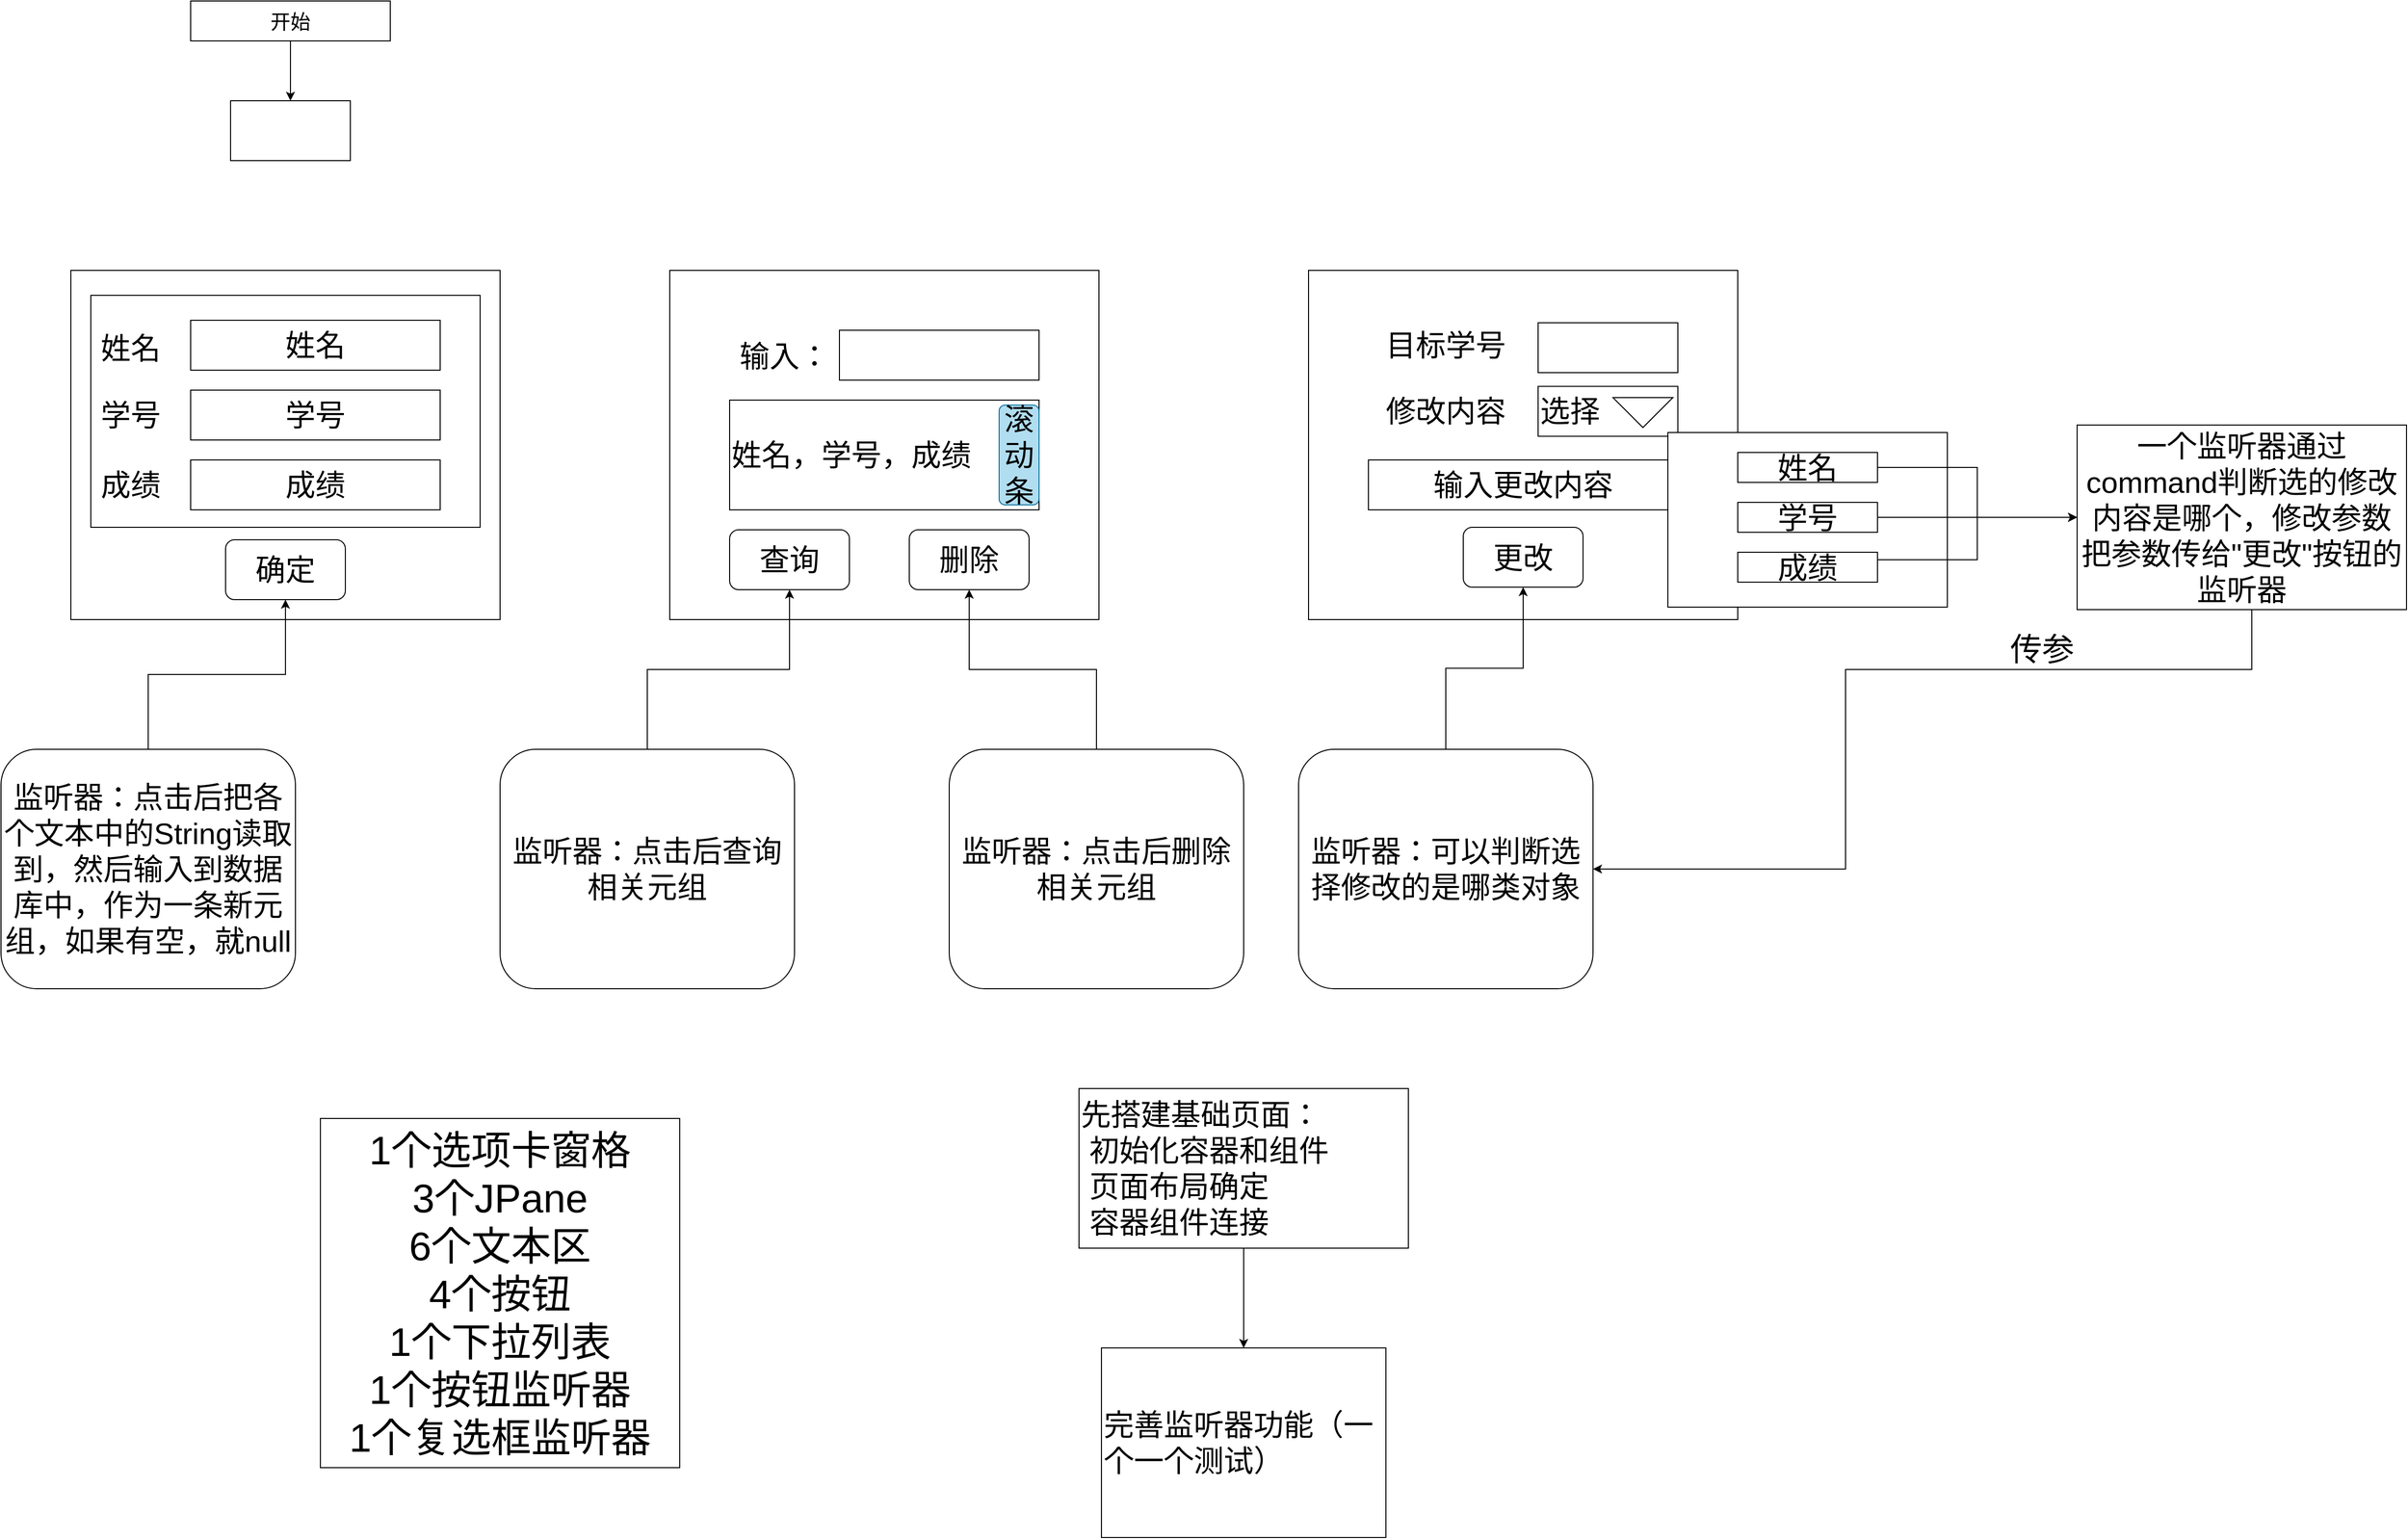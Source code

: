 <mxfile version="20.5.1" type="github">
  <diagram id="FdDvZByMF8WC8nqQxFZR" name="第 1 页">
    <mxGraphModel dx="1511" dy="936" grid="1" gridSize="10" guides="1" tooltips="1" connect="1" arrows="1" fold="1" page="1" pageScale="1" pageWidth="3300" pageHeight="4681" math="0" shadow="0">
      <root>
        <mxCell id="0" />
        <mxCell id="1" parent="0" />
        <mxCell id="IatzGm2wahWJcJKETiCP-2" style="edgeStyle=orthogonalEdgeStyle;rounded=0;orthogonalLoop=1;jettySize=auto;html=1;fontSize=20;" edge="1" parent="1" source="IatzGm2wahWJcJKETiCP-1">
          <mxGeometry relative="1" as="geometry">
            <mxPoint x="420" y="220" as="targetPoint" />
          </mxGeometry>
        </mxCell>
        <mxCell id="IatzGm2wahWJcJKETiCP-1" value="&lt;font style=&quot;font-size: 20px;&quot;&gt;开始&lt;/font&gt;" style="rounded=0;whiteSpace=wrap;html=1;" vertex="1" parent="1">
          <mxGeometry x="320" y="120" width="200" height="40" as="geometry" />
        </mxCell>
        <mxCell id="IatzGm2wahWJcJKETiCP-3" value="" style="rounded=0;whiteSpace=wrap;html=1;fontSize=20;" vertex="1" parent="1">
          <mxGeometry x="360" y="220" width="120" height="60" as="geometry" />
        </mxCell>
        <mxCell id="IatzGm2wahWJcJKETiCP-4" value="" style="rounded=0;whiteSpace=wrap;html=1;fontSize=20;" vertex="1" parent="1">
          <mxGeometry x="200" y="390" width="430" height="350" as="geometry" />
        </mxCell>
        <mxCell id="IatzGm2wahWJcJKETiCP-5" value="&lt;font style=&quot;font-size: 30px;&quot;&gt;姓名&lt;/font&gt;" style="rounded=0;whiteSpace=wrap;html=1;fontSize=20;" vertex="1" parent="1">
          <mxGeometry x="320" y="440" width="250" height="50" as="geometry" />
        </mxCell>
        <mxCell id="IatzGm2wahWJcJKETiCP-7" value="&lt;font style=&quot;font-size: 30px;&quot;&gt;成绩&lt;/font&gt;" style="rounded=0;whiteSpace=wrap;html=1;fontSize=20;" vertex="1" parent="1">
          <mxGeometry x="320" y="580" width="250" height="50" as="geometry" />
        </mxCell>
        <mxCell id="IatzGm2wahWJcJKETiCP-8" value="&lt;font style=&quot;font-size: 30px;&quot;&gt;学号&lt;/font&gt;" style="rounded=0;whiteSpace=wrap;html=1;fontSize=20;" vertex="1" parent="1">
          <mxGeometry x="320" y="510" width="250" height="50" as="geometry" />
        </mxCell>
        <mxCell id="IatzGm2wahWJcJKETiCP-9" value="&lt;font style=&quot;font-size: 30px;&quot;&gt;确定&lt;/font&gt;" style="rounded=1;whiteSpace=wrap;html=1;fontSize=20;" vertex="1" parent="1">
          <mxGeometry x="355" y="660" width="120" height="60" as="geometry" />
        </mxCell>
        <mxCell id="IatzGm2wahWJcJKETiCP-11" value="" style="rounded=0;whiteSpace=wrap;html=1;fontSize=20;" vertex="1" parent="1">
          <mxGeometry x="800" y="390" width="430" height="350" as="geometry" />
        </mxCell>
        <mxCell id="IatzGm2wahWJcJKETiCP-14" value="" style="rounded=0;whiteSpace=wrap;html=1;fontSize=20;" vertex="1" parent="1">
          <mxGeometry x="970" y="450" width="200" height="50" as="geometry" />
        </mxCell>
        <mxCell id="IatzGm2wahWJcJKETiCP-15" value="&lt;font style=&quot;font-size: 30px;&quot;&gt;查询&lt;/font&gt;" style="rounded=1;whiteSpace=wrap;html=1;fontSize=20;" vertex="1" parent="1">
          <mxGeometry x="860" y="650" width="120" height="60" as="geometry" />
        </mxCell>
        <mxCell id="IatzGm2wahWJcJKETiCP-21" value="&lt;font style=&quot;font-size: 30px;&quot;&gt;姓名，学号，成绩&lt;/font&gt;" style="rounded=0;whiteSpace=wrap;html=1;fontSize=20;align=left;" vertex="1" parent="1">
          <mxGeometry x="860" y="520" width="310" height="110" as="geometry" />
        </mxCell>
        <mxCell id="IatzGm2wahWJcJKETiCP-26" value="&lt;font style=&quot;font-size: 30px;&quot;&gt;删除&lt;/font&gt;" style="rounded=1;whiteSpace=wrap;html=1;fontSize=20;" vertex="1" parent="1">
          <mxGeometry x="1040" y="650" width="120" height="60" as="geometry" />
        </mxCell>
        <mxCell id="IatzGm2wahWJcJKETiCP-25" style="edgeStyle=orthogonalEdgeStyle;rounded=0;orthogonalLoop=1;jettySize=auto;html=1;entryX=0.5;entryY=1;entryDx=0;entryDy=0;fontSize=20;" edge="1" parent="1" source="IatzGm2wahWJcJKETiCP-23" target="IatzGm2wahWJcJKETiCP-9">
          <mxGeometry relative="1" as="geometry" />
        </mxCell>
        <mxCell id="IatzGm2wahWJcJKETiCP-23" value="&lt;font style=&quot;font-size: 30px;&quot;&gt;监听器：点击后把各个文本中的String读取到，然后输入到数据库中，作为一条新元组，如果有空，就null&lt;/font&gt;" style="whiteSpace=wrap;html=1;fontSize=20;rounded=1;" vertex="1" parent="1">
          <mxGeometry x="130" y="870" width="295" height="240" as="geometry" />
        </mxCell>
        <mxCell id="IatzGm2wahWJcJKETiCP-29" style="edgeStyle=orthogonalEdgeStyle;rounded=0;orthogonalLoop=1;jettySize=auto;html=1;fontSize=20;entryX=0.5;entryY=1;entryDx=0;entryDy=0;" edge="1" parent="1" source="IatzGm2wahWJcJKETiCP-27" target="IatzGm2wahWJcJKETiCP-15">
          <mxGeometry relative="1" as="geometry">
            <mxPoint x="777.5" y="850" as="targetPoint" />
          </mxGeometry>
        </mxCell>
        <mxCell id="IatzGm2wahWJcJKETiCP-27" value="&lt;font style=&quot;font-size: 30px;&quot;&gt;监听器：点击后查询相关元组&lt;/font&gt;" style="whiteSpace=wrap;html=1;fontSize=20;rounded=1;" vertex="1" parent="1">
          <mxGeometry x="630" y="870" width="295" height="240" as="geometry" />
        </mxCell>
        <mxCell id="IatzGm2wahWJcJKETiCP-30" style="edgeStyle=orthogonalEdgeStyle;rounded=0;orthogonalLoop=1;jettySize=auto;html=1;entryX=0.5;entryY=1;entryDx=0;entryDy=0;fontSize=20;" edge="1" parent="1" source="IatzGm2wahWJcJKETiCP-28" target="IatzGm2wahWJcJKETiCP-26">
          <mxGeometry relative="1" as="geometry" />
        </mxCell>
        <mxCell id="IatzGm2wahWJcJKETiCP-28" value="&lt;font style=&quot;font-size: 30px;&quot;&gt;监听器：点击后删除相关元组&lt;/font&gt;" style="whiteSpace=wrap;html=1;fontSize=20;rounded=1;" vertex="1" parent="1">
          <mxGeometry x="1080" y="870" width="295" height="240" as="geometry" />
        </mxCell>
        <mxCell id="IatzGm2wahWJcJKETiCP-31" value="&lt;font style=&quot;font-size: 40px;&quot;&gt;1个选项卡窗格&lt;br&gt;3个JPane&lt;br&gt;6个文本区&lt;br&gt;4个按钮&lt;br&gt;1个下拉列表&lt;br&gt;1个按钮监听器&lt;br&gt;1个复选框监听器&lt;br&gt;&lt;/font&gt;" style="rounded=0;whiteSpace=wrap;html=1;fontSize=20;" vertex="1" parent="1">
          <mxGeometry x="450" y="1240" width="360" height="350" as="geometry" />
        </mxCell>
        <mxCell id="IatzGm2wahWJcJKETiCP-37" value="" style="rounded=0;whiteSpace=wrap;html=1;fontSize=20;" vertex="1" parent="1">
          <mxGeometry x="1440" y="390" width="430" height="350" as="geometry" />
        </mxCell>
        <mxCell id="IatzGm2wahWJcJKETiCP-38" value="&lt;font style=&quot;font-size: 30px;&quot;&gt;选择&lt;/font&gt;" style="rounded=0;whiteSpace=wrap;html=1;fontSize=20;align=left;" vertex="1" parent="1">
          <mxGeometry x="1670" y="506.25" width="140" height="50" as="geometry" />
        </mxCell>
        <mxCell id="IatzGm2wahWJcJKETiCP-41" value="" style="triangle;whiteSpace=wrap;html=1;fontSize=20;rotation=90;" vertex="1" parent="1">
          <mxGeometry x="1760" y="502.5" width="30" height="60" as="geometry" />
        </mxCell>
        <mxCell id="IatzGm2wahWJcJKETiCP-42" value="&lt;font style=&quot;font-size: 30px;&quot;&gt;输入更改内容&lt;/font&gt;" style="rounded=0;whiteSpace=wrap;html=1;fontSize=20;" vertex="1" parent="1">
          <mxGeometry x="1500" y="580" width="310" height="50" as="geometry" />
        </mxCell>
        <mxCell id="IatzGm2wahWJcJKETiCP-43" value="&lt;font style=&quot;font-size: 30px;&quot;&gt;更改&lt;/font&gt;" style="rounded=1;whiteSpace=wrap;html=1;fontSize=20;" vertex="1" parent="1">
          <mxGeometry x="1595" y="647.5" width="120" height="60" as="geometry" />
        </mxCell>
        <mxCell id="IatzGm2wahWJcJKETiCP-44" value="" style="rounded=0;whiteSpace=wrap;html=1;fontSize=20;" vertex="1" parent="1">
          <mxGeometry x="1800" y="552.5" width="280" height="175" as="geometry" />
        </mxCell>
        <mxCell id="IatzGm2wahWJcJKETiCP-51" style="edgeStyle=orthogonalEdgeStyle;rounded=0;orthogonalLoop=1;jettySize=auto;html=1;exitX=1;exitY=0.5;exitDx=0;exitDy=0;fontSize=20;" edge="1" parent="1" source="IatzGm2wahWJcJKETiCP-45" target="IatzGm2wahWJcJKETiCP-52">
          <mxGeometry relative="1" as="geometry">
            <mxPoint x="2200" y="550" as="targetPoint" />
          </mxGeometry>
        </mxCell>
        <mxCell id="IatzGm2wahWJcJKETiCP-45" value="&lt;font style=&quot;font-size: 30px;&quot;&gt;姓名&lt;/font&gt;" style="rounded=0;whiteSpace=wrap;html=1;fontSize=20;" vertex="1" parent="1">
          <mxGeometry x="1870" y="572.5" width="140" height="30" as="geometry" />
        </mxCell>
        <mxCell id="IatzGm2wahWJcJKETiCP-54" style="edgeStyle=orthogonalEdgeStyle;rounded=0;orthogonalLoop=1;jettySize=auto;html=1;exitX=1;exitY=0.25;exitDx=0;exitDy=0;fontSize=20;" edge="1" parent="1" source="IatzGm2wahWJcJKETiCP-46" target="IatzGm2wahWJcJKETiCP-52">
          <mxGeometry relative="1" as="geometry" />
        </mxCell>
        <mxCell id="IatzGm2wahWJcJKETiCP-46" value="&lt;font style=&quot;font-size: 30px;&quot;&gt;成绩&lt;/font&gt;" style="rounded=0;whiteSpace=wrap;html=1;fontSize=20;" vertex="1" parent="1">
          <mxGeometry x="1870" y="672.5" width="140" height="30" as="geometry" />
        </mxCell>
        <mxCell id="IatzGm2wahWJcJKETiCP-53" style="edgeStyle=orthogonalEdgeStyle;rounded=0;orthogonalLoop=1;jettySize=auto;html=1;exitX=1;exitY=0.5;exitDx=0;exitDy=0;entryX=0;entryY=0.5;entryDx=0;entryDy=0;fontSize=20;" edge="1" parent="1" source="IatzGm2wahWJcJKETiCP-47" target="IatzGm2wahWJcJKETiCP-52">
          <mxGeometry relative="1" as="geometry" />
        </mxCell>
        <mxCell id="IatzGm2wahWJcJKETiCP-47" value="&lt;font style=&quot;font-size: 30px;&quot;&gt;学号&lt;/font&gt;" style="rounded=0;whiteSpace=wrap;html=1;fontSize=20;" vertex="1" parent="1">
          <mxGeometry x="1870" y="622.5" width="140" height="30" as="geometry" />
        </mxCell>
        <mxCell id="IatzGm2wahWJcJKETiCP-49" style="edgeStyle=orthogonalEdgeStyle;rounded=0;orthogonalLoop=1;jettySize=auto;html=1;entryX=0.5;entryY=1;entryDx=0;entryDy=0;fontSize=20;" edge="1" parent="1" source="IatzGm2wahWJcJKETiCP-48" target="IatzGm2wahWJcJKETiCP-43">
          <mxGeometry relative="1" as="geometry" />
        </mxCell>
        <mxCell id="IatzGm2wahWJcJKETiCP-48" value="&lt;font style=&quot;font-size: 30px;&quot;&gt;监听器：可以判断选择修改的是哪类对象&lt;/font&gt;" style="whiteSpace=wrap;html=1;fontSize=20;rounded=1;" vertex="1" parent="1">
          <mxGeometry x="1430" y="870" width="295" height="240" as="geometry" />
        </mxCell>
        <mxCell id="IatzGm2wahWJcJKETiCP-55" style="edgeStyle=orthogonalEdgeStyle;rounded=0;orthogonalLoop=1;jettySize=auto;html=1;entryX=1;entryY=0.5;entryDx=0;entryDy=0;fontSize=20;" edge="1" parent="1" source="IatzGm2wahWJcJKETiCP-52" target="IatzGm2wahWJcJKETiCP-48">
          <mxGeometry relative="1" as="geometry">
            <Array as="points">
              <mxPoint x="2385" y="790" />
              <mxPoint x="1978" y="790" />
              <mxPoint x="1978" y="990" />
            </Array>
          </mxGeometry>
        </mxCell>
        <mxCell id="IatzGm2wahWJcJKETiCP-52" value="&lt;font style=&quot;font-size: 30px;&quot;&gt;一个监听器通过command判断选的修改内容是哪个，修改参数把参数传给&quot;更改&quot;按钮的监听器&lt;/font&gt;" style="rounded=0;whiteSpace=wrap;html=1;fontSize=20;" vertex="1" parent="1">
          <mxGeometry x="2210" y="545" width="330" height="185" as="geometry" />
        </mxCell>
        <mxCell id="IatzGm2wahWJcJKETiCP-56" value="&lt;font style=&quot;font-size: 32px;&quot;&gt;传参&lt;/font&gt;" style="text;html=1;strokeColor=none;fillColor=none;align=center;verticalAlign=middle;whiteSpace=wrap;rounded=0;fontSize=20;" vertex="1" parent="1">
          <mxGeometry x="2090" y="720" width="170" height="100" as="geometry" />
        </mxCell>
        <mxCell id="IatzGm2wahWJcJKETiCP-59" value="" style="edgeStyle=orthogonalEdgeStyle;rounded=0;orthogonalLoop=1;jettySize=auto;html=1;fontSize=30;" edge="1" parent="1" source="IatzGm2wahWJcJKETiCP-57" target="IatzGm2wahWJcJKETiCP-58">
          <mxGeometry relative="1" as="geometry" />
        </mxCell>
        <mxCell id="IatzGm2wahWJcJKETiCP-57" value="先搭建基础页面：&lt;br&gt;&lt;div style=&quot;&quot;&gt;&lt;span style=&quot;background-color: initial; white-space: pre;&quot;&gt;	&lt;/span&gt;&lt;span style=&quot;background-color: initial;&quot;&gt;初始化容器和组件&lt;/span&gt;&lt;/div&gt;&lt;div style=&quot;&quot;&gt;&lt;span style=&quot;background-color: initial;&quot;&gt;&lt;span style=&quot;white-space: pre;&quot;&gt;	&lt;/span&gt;页面布局确定&lt;br&gt;&lt;/span&gt;&lt;/div&gt;&lt;div style=&quot;&quot;&gt;&lt;span style=&quot;background-color: initial;&quot;&gt;&lt;span style=&quot;white-space: pre;&quot;&gt;	&lt;/span&gt;容器组件连接&lt;/span&gt;&lt;/div&gt;" style="rounded=0;whiteSpace=wrap;html=1;fontSize=30;align=left;horizontal=1;labelPosition=center;verticalLabelPosition=middle;verticalAlign=middle;" vertex="1" parent="1">
          <mxGeometry x="1210" y="1210" width="330" height="160" as="geometry" />
        </mxCell>
        <mxCell id="IatzGm2wahWJcJKETiCP-58" value="完善监听器功能（一个一个测试）" style="whiteSpace=wrap;html=1;fontSize=30;align=left;rounded=0;" vertex="1" parent="1">
          <mxGeometry x="1232.5" y="1470" width="285" height="190" as="geometry" />
        </mxCell>
        <mxCell id="IatzGm2wahWJcJKETiCP-60" value="姓名" style="text;html=1;strokeColor=none;fillColor=none;align=center;verticalAlign=middle;whiteSpace=wrap;rounded=0;fontSize=30;" vertex="1" parent="1">
          <mxGeometry x="220" y="452.5" width="80" height="30" as="geometry" />
        </mxCell>
        <mxCell id="IatzGm2wahWJcJKETiCP-61" value="学号&lt;span style=&quot;color: rgba(0, 0, 0, 0); font-family: monospace; font-size: 0px; text-align: start;&quot;&gt;%3CmxGraphModel%3E%3Croot%3E%3CmxCell%20id%3D%220%22%2F%3E%3CmxCell%20id%3D%221%22%20parent%3D%220%22%2F%3E%3CmxCell%20id%3D%222%22%20value%3D%22%E5%A7%93%E5%90%8D%22%20style%3D%22text%3Bhtml%3D1%3BstrokeColor%3Dnone%3BfillColor%3Dnone%3Balign%3Dcenter%3BverticalAlign%3Dmiddle%3BwhiteSpace%3Dwrap%3Brounded%3D0%3BfontSize%3D30%3B%22%20vertex%3D%221%22%20parent%3D%221%22%3E%3CmxGeometry%20x%3D%22220%22%20y%3D%22452.5%22%20width%3D%2280%22%20height%3D%2230%22%20as%3D%22geometry%22%2F%3E%3C%2FmxCell%3E%3C%2Froot%3E%3C%2FmxGraphModel%3E&lt;/span&gt;" style="text;html=1;strokeColor=none;fillColor=none;align=center;verticalAlign=middle;whiteSpace=wrap;rounded=0;fontSize=30;" vertex="1" parent="1">
          <mxGeometry x="220" y="520" width="80" height="30" as="geometry" />
        </mxCell>
        <mxCell id="IatzGm2wahWJcJKETiCP-62" value="成绩" style="text;html=1;strokeColor=none;fillColor=none;align=center;verticalAlign=middle;whiteSpace=wrap;rounded=0;fontSize=30;" vertex="1" parent="1">
          <mxGeometry x="220" y="590" width="80" height="30" as="geometry" />
        </mxCell>
        <mxCell id="IatzGm2wahWJcJKETiCP-63" value="" style="rounded=0;whiteSpace=wrap;html=1;fontSize=30;fillColor=none;" vertex="1" parent="1">
          <mxGeometry x="220" y="415" width="390" height="232.5" as="geometry" />
        </mxCell>
        <mxCell id="IatzGm2wahWJcJKETiCP-64" value="输入：" style="text;html=1;strokeColor=none;fillColor=none;align=center;verticalAlign=middle;whiteSpace=wrap;rounded=0;fontSize=30;" vertex="1" parent="1">
          <mxGeometry x="850" y="460" width="130" height="32.5" as="geometry" />
        </mxCell>
        <mxCell id="IatzGm2wahWJcJKETiCP-65" value="修改内容" style="text;html=1;strokeColor=none;fillColor=none;align=center;verticalAlign=middle;whiteSpace=wrap;rounded=0;fontSize=30;" vertex="1" parent="1">
          <mxGeometry x="1505" y="516.25" width="145" height="30" as="geometry" />
        </mxCell>
        <mxCell id="IatzGm2wahWJcJKETiCP-66" value="目标学号" style="text;html=1;strokeColor=none;fillColor=none;align=center;verticalAlign=middle;whiteSpace=wrap;rounded=0;fontSize=30;" vertex="1" parent="1">
          <mxGeometry x="1505" y="450" width="145" height="30" as="geometry" />
        </mxCell>
        <mxCell id="IatzGm2wahWJcJKETiCP-68" value="" style="rounded=0;whiteSpace=wrap;html=1;fontSize=20;align=left;" vertex="1" parent="1">
          <mxGeometry x="1670" y="442.5" width="140" height="50" as="geometry" />
        </mxCell>
        <mxCell id="IatzGm2wahWJcJKETiCP-71" style="edgeStyle=orthogonalEdgeStyle;rounded=0;orthogonalLoop=1;jettySize=auto;html=1;exitX=0.5;exitY=1;exitDx=0;exitDy=0;fontSize=30;" edge="1" parent="1" source="IatzGm2wahWJcJKETiCP-64" target="IatzGm2wahWJcJKETiCP-64">
          <mxGeometry relative="1" as="geometry" />
        </mxCell>
        <mxCell id="IatzGm2wahWJcJKETiCP-73" value="滚动条" style="rounded=1;whiteSpace=wrap;html=1;fontSize=30;fillColor=#b1ddf0;strokeColor=#10739e;" vertex="1" parent="1">
          <mxGeometry x="1130" y="525" width="40" height="100" as="geometry" />
        </mxCell>
      </root>
    </mxGraphModel>
  </diagram>
</mxfile>
